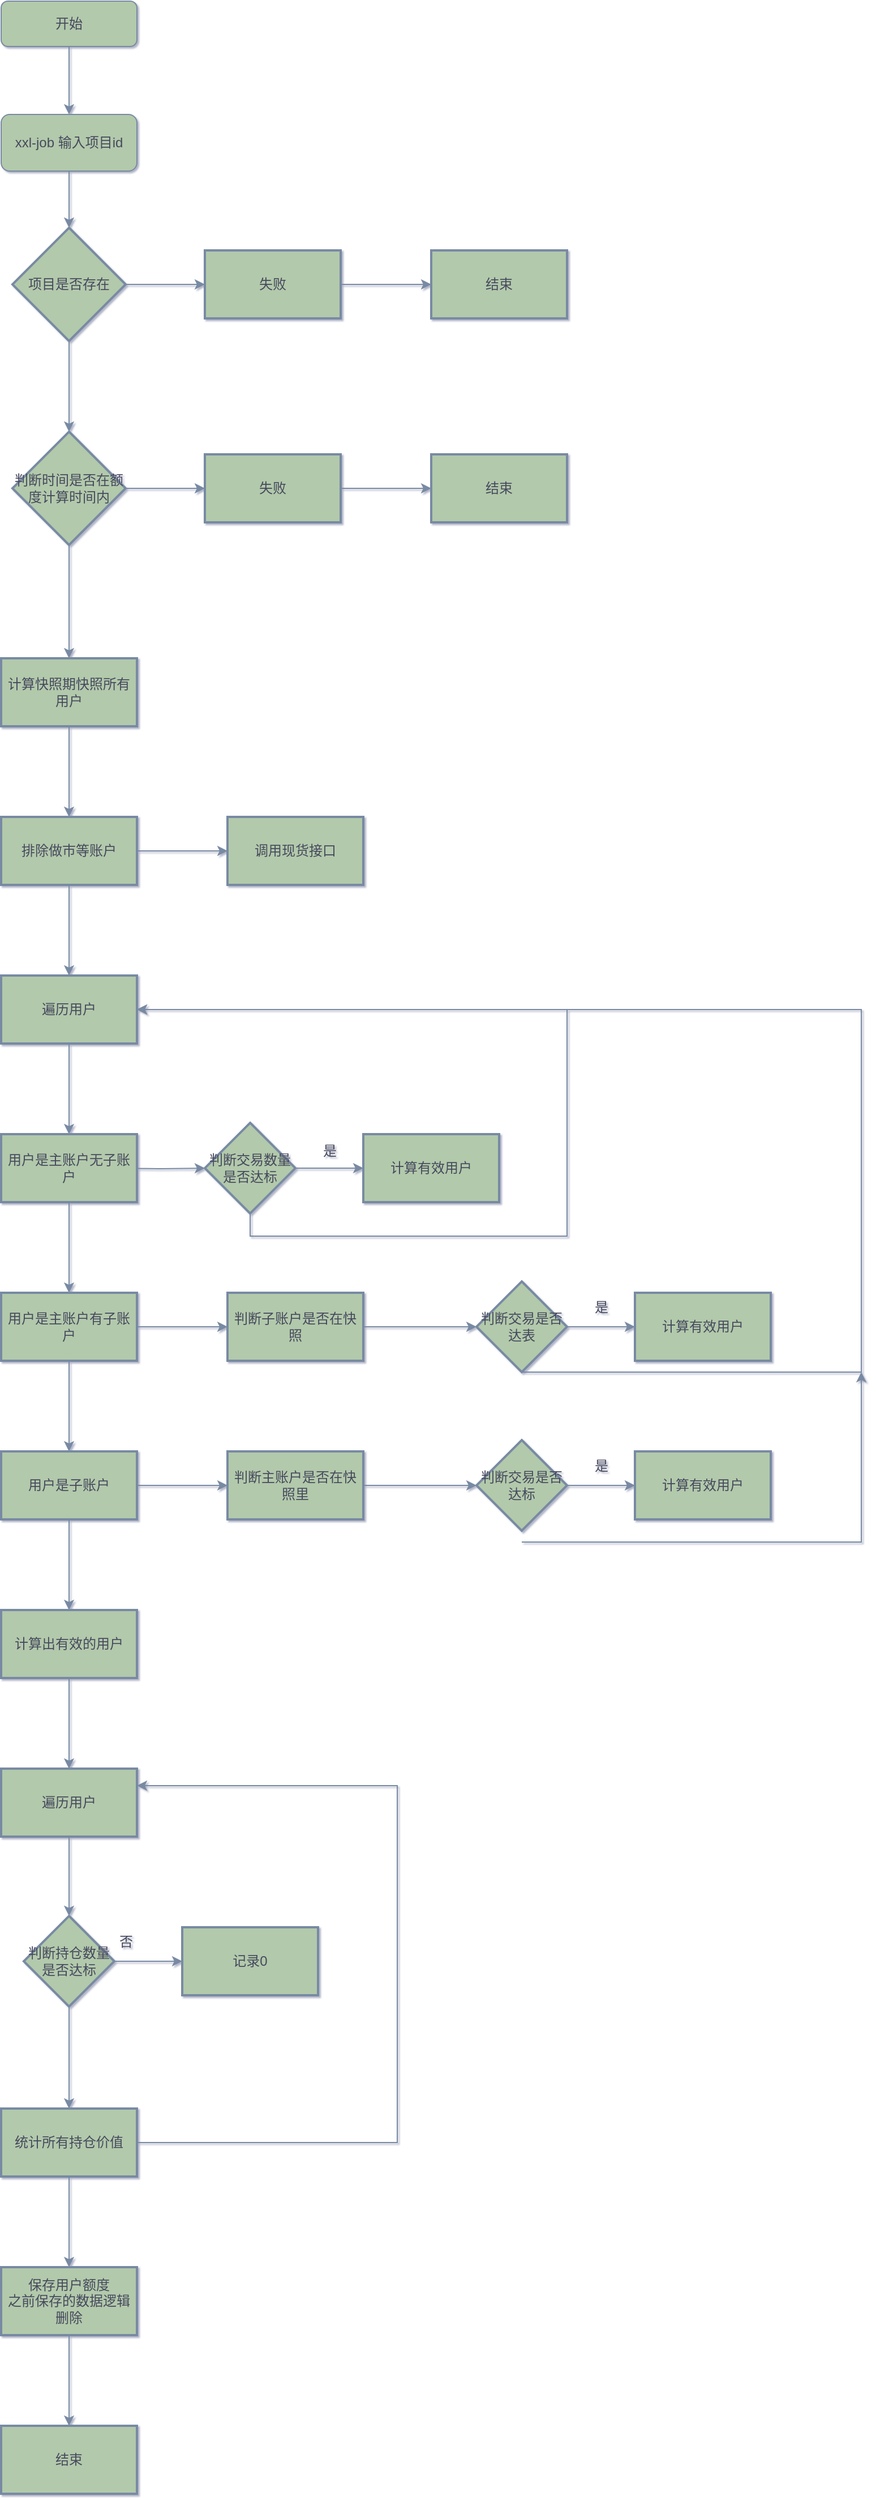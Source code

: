 <mxfile version="21.5.2" type="github">
  <diagram id="C5RBs43oDa-KdzZeNtuy" name="Page-1">
    <mxGraphModel dx="954" dy="500" grid="1" gridSize="10" guides="1" tooltips="1" connect="1" arrows="1" fold="1" page="0" pageScale="1" pageWidth="1200" pageHeight="1920" background="#ffffff" math="0" shadow="1">
      <root>
        <mxCell id="WIyWlLk6GJQsqaUBKTNV-0" />
        <mxCell id="WIyWlLk6GJQsqaUBKTNV-1" parent="WIyWlLk6GJQsqaUBKTNV-0" />
        <mxCell id="XvfhzSGcIjm5qeOm2keL-3" style="edgeStyle=orthogonalEdgeStyle;rounded=0;orthogonalLoop=1;jettySize=auto;html=1;strokeColor=#788AA3;fontColor=#46495D;fillColor=#B2C9AB;" edge="1" parent="WIyWlLk6GJQsqaUBKTNV-1" source="WIyWlLk6GJQsqaUBKTNV-3" target="XvfhzSGcIjm5qeOm2keL-2">
          <mxGeometry relative="1" as="geometry" />
        </mxCell>
        <mxCell id="WIyWlLk6GJQsqaUBKTNV-3" value="开始" style="rounded=1;whiteSpace=wrap;html=1;fontSize=12;glass=0;strokeWidth=1;shadow=0;fillColor=#B2C9AB;strokeColor=#788AA3;labelBackgroundColor=none;fontColor=#46495D;" parent="WIyWlLk6GJQsqaUBKTNV-1" vertex="1">
          <mxGeometry x="160" y="80" width="120" height="40" as="geometry" />
        </mxCell>
        <mxCell id="XvfhzSGcIjm5qeOm2keL-6" style="edgeStyle=orthogonalEdgeStyle;rounded=0;orthogonalLoop=1;jettySize=auto;html=1;entryX=0.5;entryY=0;entryDx=0;entryDy=0;entryPerimeter=0;strokeColor=#788AA3;fontColor=#46495D;fillColor=#B2C9AB;" edge="1" parent="WIyWlLk6GJQsqaUBKTNV-1" source="XvfhzSGcIjm5qeOm2keL-2" target="XvfhzSGcIjm5qeOm2keL-5">
          <mxGeometry relative="1" as="geometry" />
        </mxCell>
        <mxCell id="XvfhzSGcIjm5qeOm2keL-2" value="xxl-job 输入项目id" style="rounded=1;whiteSpace=wrap;html=1;strokeColor=#788AA3;fontColor=#46495D;fillColor=#B2C9AB;" vertex="1" parent="WIyWlLk6GJQsqaUBKTNV-1">
          <mxGeometry x="160" y="180" width="120" height="50" as="geometry" />
        </mxCell>
        <mxCell id="XvfhzSGcIjm5qeOm2keL-9" value="" style="edgeStyle=orthogonalEdgeStyle;rounded=0;orthogonalLoop=1;jettySize=auto;html=1;strokeColor=#788AA3;fontColor=#46495D;fillColor=#B2C9AB;" edge="1" parent="WIyWlLk6GJQsqaUBKTNV-1" source="XvfhzSGcIjm5qeOm2keL-5" target="XvfhzSGcIjm5qeOm2keL-8">
          <mxGeometry relative="1" as="geometry" />
        </mxCell>
        <mxCell id="XvfhzSGcIjm5qeOm2keL-11" value="" style="edgeStyle=orthogonalEdgeStyle;rounded=0;orthogonalLoop=1;jettySize=auto;html=1;strokeColor=#788AA3;fontColor=#46495D;fillColor=#B2C9AB;" edge="1" parent="WIyWlLk6GJQsqaUBKTNV-1" source="XvfhzSGcIjm5qeOm2keL-5" target="XvfhzSGcIjm5qeOm2keL-10">
          <mxGeometry relative="1" as="geometry" />
        </mxCell>
        <mxCell id="XvfhzSGcIjm5qeOm2keL-5" value="项目是否存在" style="strokeWidth=2;html=1;shape=mxgraph.flowchart.decision;whiteSpace=wrap;strokeColor=#788AA3;fontColor=#46495D;fillColor=#B2C9AB;" vertex="1" parent="WIyWlLk6GJQsqaUBKTNV-1">
          <mxGeometry x="170" y="280" width="100" height="100" as="geometry" />
        </mxCell>
        <mxCell id="XvfhzSGcIjm5qeOm2keL-37" value="" style="edgeStyle=orthogonalEdgeStyle;rounded=0;orthogonalLoop=1;jettySize=auto;html=1;strokeColor=#788AA3;fontColor=#46495D;fillColor=#B2C9AB;" edge="1" parent="WIyWlLk6GJQsqaUBKTNV-1" source="XvfhzSGcIjm5qeOm2keL-8" target="XvfhzSGcIjm5qeOm2keL-36">
          <mxGeometry relative="1" as="geometry" />
        </mxCell>
        <mxCell id="XvfhzSGcIjm5qeOm2keL-8" value="失败" style="whiteSpace=wrap;html=1;fillColor=#B2C9AB;strokeColor=#788AA3;fontColor=#46495D;strokeWidth=2;" vertex="1" parent="WIyWlLk6GJQsqaUBKTNV-1">
          <mxGeometry x="340" y="300" width="120" height="60" as="geometry" />
        </mxCell>
        <mxCell id="XvfhzSGcIjm5qeOm2keL-13" value="" style="edgeStyle=orthogonalEdgeStyle;rounded=0;orthogonalLoop=1;jettySize=auto;html=1;strokeColor=#788AA3;fontColor=#46495D;fillColor=#B2C9AB;" edge="1" parent="WIyWlLk6GJQsqaUBKTNV-1" source="XvfhzSGcIjm5qeOm2keL-10" target="XvfhzSGcIjm5qeOm2keL-12">
          <mxGeometry relative="1" as="geometry" />
        </mxCell>
        <mxCell id="XvfhzSGcIjm5qeOm2keL-15" value="" style="edgeStyle=orthogonalEdgeStyle;rounded=0;orthogonalLoop=1;jettySize=auto;html=1;strokeColor=#788AA3;fontColor=#46495D;fillColor=#B2C9AB;" edge="1" parent="WIyWlLk6GJQsqaUBKTNV-1" source="XvfhzSGcIjm5qeOm2keL-10" target="XvfhzSGcIjm5qeOm2keL-14">
          <mxGeometry relative="1" as="geometry" />
        </mxCell>
        <mxCell id="XvfhzSGcIjm5qeOm2keL-10" value="判断时间是否在额度计算时间内" style="strokeWidth=2;html=1;shape=mxgraph.flowchart.decision;whiteSpace=wrap;strokeColor=#788AA3;fontColor=#46495D;fillColor=#B2C9AB;" vertex="1" parent="WIyWlLk6GJQsqaUBKTNV-1">
          <mxGeometry x="170" y="460" width="100" height="100" as="geometry" />
        </mxCell>
        <mxCell id="XvfhzSGcIjm5qeOm2keL-32" value="" style="edgeStyle=orthogonalEdgeStyle;rounded=0;orthogonalLoop=1;jettySize=auto;html=1;strokeColor=#788AA3;fontColor=#46495D;fillColor=#B2C9AB;" edge="1" parent="WIyWlLk6GJQsqaUBKTNV-1" source="XvfhzSGcIjm5qeOm2keL-12" target="XvfhzSGcIjm5qeOm2keL-31">
          <mxGeometry relative="1" as="geometry" />
        </mxCell>
        <mxCell id="XvfhzSGcIjm5qeOm2keL-12" value="失败" style="whiteSpace=wrap;html=1;fillColor=#B2C9AB;strokeColor=#788AA3;fontColor=#46495D;strokeWidth=2;" vertex="1" parent="WIyWlLk6GJQsqaUBKTNV-1">
          <mxGeometry x="340" y="480" width="120" height="60" as="geometry" />
        </mxCell>
        <mxCell id="XvfhzSGcIjm5qeOm2keL-17" value="" style="edgeStyle=orthogonalEdgeStyle;rounded=0;orthogonalLoop=1;jettySize=auto;html=1;strokeColor=#788AA3;fontColor=#46495D;fillColor=#B2C9AB;" edge="1" parent="WIyWlLk6GJQsqaUBKTNV-1" source="XvfhzSGcIjm5qeOm2keL-14" target="XvfhzSGcIjm5qeOm2keL-16">
          <mxGeometry relative="1" as="geometry" />
        </mxCell>
        <mxCell id="XvfhzSGcIjm5qeOm2keL-14" value="计算快照期快照所有用户&lt;br&gt;" style="whiteSpace=wrap;html=1;fillColor=#B2C9AB;strokeColor=#788AA3;fontColor=#46495D;strokeWidth=2;" vertex="1" parent="WIyWlLk6GJQsqaUBKTNV-1">
          <mxGeometry x="160" y="660" width="120" height="60" as="geometry" />
        </mxCell>
        <mxCell id="XvfhzSGcIjm5qeOm2keL-19" value="" style="edgeStyle=orthogonalEdgeStyle;rounded=0;orthogonalLoop=1;jettySize=auto;html=1;strokeColor=#788AA3;fontColor=#46495D;fillColor=#B2C9AB;" edge="1" parent="WIyWlLk6GJQsqaUBKTNV-1" source="XvfhzSGcIjm5qeOm2keL-16" target="XvfhzSGcIjm5qeOm2keL-18">
          <mxGeometry relative="1" as="geometry" />
        </mxCell>
        <mxCell id="XvfhzSGcIjm5qeOm2keL-28" value="" style="edgeStyle=orthogonalEdgeStyle;rounded=0;orthogonalLoop=1;jettySize=auto;html=1;strokeColor=#788AA3;fontColor=#46495D;fillColor=#B2C9AB;" edge="1" parent="WIyWlLk6GJQsqaUBKTNV-1" source="XvfhzSGcIjm5qeOm2keL-16" target="XvfhzSGcIjm5qeOm2keL-27">
          <mxGeometry relative="1" as="geometry" />
        </mxCell>
        <mxCell id="XvfhzSGcIjm5qeOm2keL-16" value="排除做市等账户" style="whiteSpace=wrap;html=1;fillColor=#B2C9AB;strokeColor=#788AA3;fontColor=#46495D;strokeWidth=2;" vertex="1" parent="WIyWlLk6GJQsqaUBKTNV-1">
          <mxGeometry x="160" y="800" width="120" height="60" as="geometry" />
        </mxCell>
        <mxCell id="XvfhzSGcIjm5qeOm2keL-64" value="" style="edgeStyle=orthogonalEdgeStyle;rounded=0;orthogonalLoop=1;jettySize=auto;html=1;strokeColor=#788AA3;fontColor=#46495D;fillColor=#B2C9AB;" edge="1" parent="WIyWlLk6GJQsqaUBKTNV-1" source="XvfhzSGcIjm5qeOm2keL-18" target="XvfhzSGcIjm5qeOm2keL-63">
          <mxGeometry relative="1" as="geometry" />
        </mxCell>
        <mxCell id="XvfhzSGcIjm5qeOm2keL-18" value="遍历用户" style="whiteSpace=wrap;html=1;fillColor=#B2C9AB;strokeColor=#788AA3;fontColor=#46495D;strokeWidth=2;" vertex="1" parent="WIyWlLk6GJQsqaUBKTNV-1">
          <mxGeometry x="160" y="940" width="120" height="60" as="geometry" />
        </mxCell>
        <mxCell id="XvfhzSGcIjm5qeOm2keL-27" value="调用现货接口" style="whiteSpace=wrap;html=1;fillColor=#B2C9AB;strokeColor=#788AA3;fontColor=#46495D;strokeWidth=2;" vertex="1" parent="WIyWlLk6GJQsqaUBKTNV-1">
          <mxGeometry x="360" y="800" width="120" height="60" as="geometry" />
        </mxCell>
        <mxCell id="XvfhzSGcIjm5qeOm2keL-31" value="结束" style="whiteSpace=wrap;html=1;fillColor=#B2C9AB;strokeColor=#788AA3;fontColor=#46495D;strokeWidth=2;" vertex="1" parent="WIyWlLk6GJQsqaUBKTNV-1">
          <mxGeometry x="540" y="480" width="120" height="60" as="geometry" />
        </mxCell>
        <mxCell id="XvfhzSGcIjm5qeOm2keL-36" value="结束" style="whiteSpace=wrap;html=1;fillColor=#B2C9AB;strokeColor=#788AA3;fontColor=#46495D;strokeWidth=2;" vertex="1" parent="WIyWlLk6GJQsqaUBKTNV-1">
          <mxGeometry x="540" y="300" width="120" height="60" as="geometry" />
        </mxCell>
        <mxCell id="XvfhzSGcIjm5qeOm2keL-44" value="" style="edgeStyle=orthogonalEdgeStyle;rounded=0;orthogonalLoop=1;jettySize=auto;html=1;strokeColor=#788AA3;fontColor=#46495D;fillColor=#B2C9AB;" edge="1" parent="WIyWlLk6GJQsqaUBKTNV-1" target="XvfhzSGcIjm5qeOm2keL-43">
          <mxGeometry relative="1" as="geometry">
            <mxPoint x="260" y="1110" as="sourcePoint" />
          </mxGeometry>
        </mxCell>
        <mxCell id="XvfhzSGcIjm5qeOm2keL-52" value="" style="edgeStyle=orthogonalEdgeStyle;rounded=0;orthogonalLoop=1;jettySize=auto;html=1;strokeColor=#788AA3;fontColor=#46495D;fillColor=#B2C9AB;" edge="1" parent="WIyWlLk6GJQsqaUBKTNV-1" source="XvfhzSGcIjm5qeOm2keL-43" target="XvfhzSGcIjm5qeOm2keL-51">
          <mxGeometry relative="1" as="geometry" />
        </mxCell>
        <mxCell id="XvfhzSGcIjm5qeOm2keL-67" style="edgeStyle=orthogonalEdgeStyle;rounded=0;orthogonalLoop=1;jettySize=auto;html=1;entryX=1;entryY=0.5;entryDx=0;entryDy=0;strokeColor=#788AA3;fontColor=#46495D;fillColor=#B2C9AB;" edge="1" parent="WIyWlLk6GJQsqaUBKTNV-1" source="XvfhzSGcIjm5qeOm2keL-43" target="XvfhzSGcIjm5qeOm2keL-18">
          <mxGeometry relative="1" as="geometry">
            <Array as="points">
              <mxPoint x="380" y="1170" />
              <mxPoint x="660" y="1170" />
              <mxPoint x="660" y="970" />
            </Array>
          </mxGeometry>
        </mxCell>
        <mxCell id="XvfhzSGcIjm5qeOm2keL-43" value="判断交易数量是否达标" style="rhombus;whiteSpace=wrap;html=1;fillColor=#B2C9AB;strokeColor=#788AA3;fontColor=#46495D;strokeWidth=2;" vertex="1" parent="WIyWlLk6GJQsqaUBKTNV-1">
          <mxGeometry x="340" y="1070" width="80" height="80" as="geometry" />
        </mxCell>
        <mxCell id="XvfhzSGcIjm5qeOm2keL-51" value="计算有效用户" style="whiteSpace=wrap;html=1;fillColor=#B2C9AB;strokeColor=#788AA3;fontColor=#46495D;strokeWidth=2;" vertex="1" parent="WIyWlLk6GJQsqaUBKTNV-1">
          <mxGeometry x="480" y="1080" width="120" height="60" as="geometry" />
        </mxCell>
        <mxCell id="XvfhzSGcIjm5qeOm2keL-53" value="是" style="text;html=1;align=center;verticalAlign=middle;resizable=0;points=[];autosize=1;strokeColor=none;fillColor=none;fontColor=#46495D;" vertex="1" parent="WIyWlLk6GJQsqaUBKTNV-1">
          <mxGeometry x="430" y="1080" width="40" height="30" as="geometry" />
        </mxCell>
        <mxCell id="XvfhzSGcIjm5qeOm2keL-66" value="" style="edgeStyle=orthogonalEdgeStyle;rounded=0;orthogonalLoop=1;jettySize=auto;html=1;strokeColor=#788AA3;fontColor=#46495D;fillColor=#B2C9AB;" edge="1" parent="WIyWlLk6GJQsqaUBKTNV-1" source="XvfhzSGcIjm5qeOm2keL-63" target="XvfhzSGcIjm5qeOm2keL-65">
          <mxGeometry relative="1" as="geometry" />
        </mxCell>
        <mxCell id="XvfhzSGcIjm5qeOm2keL-63" value="用户是主账户无子账户" style="whiteSpace=wrap;html=1;fillColor=#B2C9AB;strokeColor=#788AA3;fontColor=#46495D;strokeWidth=2;" vertex="1" parent="WIyWlLk6GJQsqaUBKTNV-1">
          <mxGeometry x="160" y="1080" width="120" height="60" as="geometry" />
        </mxCell>
        <mxCell id="XvfhzSGcIjm5qeOm2keL-69" value="" style="edgeStyle=orthogonalEdgeStyle;rounded=0;orthogonalLoop=1;jettySize=auto;html=1;strokeColor=#788AA3;fontColor=#46495D;fillColor=#B2C9AB;" edge="1" parent="WIyWlLk6GJQsqaUBKTNV-1" source="XvfhzSGcIjm5qeOm2keL-65" target="XvfhzSGcIjm5qeOm2keL-68">
          <mxGeometry relative="1" as="geometry" />
        </mxCell>
        <mxCell id="XvfhzSGcIjm5qeOm2keL-83" value="" style="edgeStyle=orthogonalEdgeStyle;rounded=0;orthogonalLoop=1;jettySize=auto;html=1;strokeColor=#788AA3;fontColor=#46495D;fillColor=#B2C9AB;" edge="1" parent="WIyWlLk6GJQsqaUBKTNV-1" source="XvfhzSGcIjm5qeOm2keL-65" target="XvfhzSGcIjm5qeOm2keL-82">
          <mxGeometry relative="1" as="geometry" />
        </mxCell>
        <mxCell id="XvfhzSGcIjm5qeOm2keL-65" value="用户是主账户有子账户" style="whiteSpace=wrap;html=1;fillColor=#B2C9AB;strokeColor=#788AA3;fontColor=#46495D;strokeWidth=2;" vertex="1" parent="WIyWlLk6GJQsqaUBKTNV-1">
          <mxGeometry x="160" y="1220" width="120" height="60" as="geometry" />
        </mxCell>
        <mxCell id="XvfhzSGcIjm5qeOm2keL-73" value="" style="edgeStyle=orthogonalEdgeStyle;rounded=0;orthogonalLoop=1;jettySize=auto;html=1;strokeColor=#788AA3;fontColor=#46495D;fillColor=#B2C9AB;" edge="1" parent="WIyWlLk6GJQsqaUBKTNV-1" source="XvfhzSGcIjm5qeOm2keL-68" target="XvfhzSGcIjm5qeOm2keL-72">
          <mxGeometry relative="1" as="geometry" />
        </mxCell>
        <mxCell id="XvfhzSGcIjm5qeOm2keL-68" value="判断子账户是否在快照" style="whiteSpace=wrap;html=1;fillColor=#B2C9AB;strokeColor=#788AA3;fontColor=#46495D;strokeWidth=2;" vertex="1" parent="WIyWlLk6GJQsqaUBKTNV-1">
          <mxGeometry x="360" y="1220" width="120" height="60" as="geometry" />
        </mxCell>
        <mxCell id="XvfhzSGcIjm5qeOm2keL-75" value="" style="edgeStyle=orthogonalEdgeStyle;rounded=0;orthogonalLoop=1;jettySize=auto;html=1;strokeColor=#788AA3;fontColor=#46495D;fillColor=#B2C9AB;" edge="1" parent="WIyWlLk6GJQsqaUBKTNV-1" source="XvfhzSGcIjm5qeOm2keL-72" target="XvfhzSGcIjm5qeOm2keL-74">
          <mxGeometry relative="1" as="geometry" />
        </mxCell>
        <mxCell id="XvfhzSGcIjm5qeOm2keL-72" value="判断交易是否达表" style="rhombus;whiteSpace=wrap;html=1;fillColor=#B2C9AB;strokeColor=#788AA3;fontColor=#46495D;strokeWidth=2;" vertex="1" parent="WIyWlLk6GJQsqaUBKTNV-1">
          <mxGeometry x="580" y="1210" width="80" height="80" as="geometry" />
        </mxCell>
        <mxCell id="XvfhzSGcIjm5qeOm2keL-74" value="计算有效用户" style="whiteSpace=wrap;html=1;fillColor=#B2C9AB;strokeColor=#788AA3;fontColor=#46495D;strokeWidth=2;" vertex="1" parent="WIyWlLk6GJQsqaUBKTNV-1">
          <mxGeometry x="720" y="1220" width="120" height="60" as="geometry" />
        </mxCell>
        <mxCell id="XvfhzSGcIjm5qeOm2keL-76" value="是" style="text;html=1;align=center;verticalAlign=middle;resizable=0;points=[];autosize=1;strokeColor=none;fillColor=none;fontColor=#46495D;" vertex="1" parent="WIyWlLk6GJQsqaUBKTNV-1">
          <mxGeometry x="670" y="1218" width="40" height="30" as="geometry" />
        </mxCell>
        <mxCell id="XvfhzSGcIjm5qeOm2keL-81" value="" style="endArrow=classic;html=1;rounded=0;strokeColor=#788AA3;fontColor=#46495D;fillColor=#B2C9AB;exitX=0.5;exitY=1;exitDx=0;exitDy=0;" edge="1" parent="WIyWlLk6GJQsqaUBKTNV-1" source="XvfhzSGcIjm5qeOm2keL-72">
          <mxGeometry width="50" height="50" relative="1" as="geometry">
            <mxPoint x="460" y="1220" as="sourcePoint" />
            <mxPoint x="280" y="970" as="targetPoint" />
            <Array as="points">
              <mxPoint x="920" y="1290" />
              <mxPoint x="920" y="970" />
            </Array>
          </mxGeometry>
        </mxCell>
        <mxCell id="XvfhzSGcIjm5qeOm2keL-85" value="" style="edgeStyle=orthogonalEdgeStyle;rounded=0;orthogonalLoop=1;jettySize=auto;html=1;strokeColor=#788AA3;fontColor=#46495D;fillColor=#B2C9AB;" edge="1" parent="WIyWlLk6GJQsqaUBKTNV-1" source="XvfhzSGcIjm5qeOm2keL-82" target="XvfhzSGcIjm5qeOm2keL-84">
          <mxGeometry relative="1" as="geometry" />
        </mxCell>
        <mxCell id="XvfhzSGcIjm5qeOm2keL-94" value="" style="edgeStyle=orthogonalEdgeStyle;rounded=0;orthogonalLoop=1;jettySize=auto;html=1;strokeColor=#788AA3;fontColor=#46495D;fillColor=#B2C9AB;" edge="1" parent="WIyWlLk6GJQsqaUBKTNV-1" source="XvfhzSGcIjm5qeOm2keL-82" target="XvfhzSGcIjm5qeOm2keL-93">
          <mxGeometry relative="1" as="geometry" />
        </mxCell>
        <mxCell id="XvfhzSGcIjm5qeOm2keL-82" value="用户是子账户" style="whiteSpace=wrap;html=1;fillColor=#B2C9AB;strokeColor=#788AA3;fontColor=#46495D;strokeWidth=2;" vertex="1" parent="WIyWlLk6GJQsqaUBKTNV-1">
          <mxGeometry x="160" y="1360" width="120" height="60" as="geometry" />
        </mxCell>
        <mxCell id="XvfhzSGcIjm5qeOm2keL-88" value="" style="edgeStyle=orthogonalEdgeStyle;rounded=0;orthogonalLoop=1;jettySize=auto;html=1;strokeColor=#788AA3;fontColor=#46495D;fillColor=#B2C9AB;" edge="1" parent="WIyWlLk6GJQsqaUBKTNV-1" source="XvfhzSGcIjm5qeOm2keL-84" target="XvfhzSGcIjm5qeOm2keL-87">
          <mxGeometry relative="1" as="geometry" />
        </mxCell>
        <mxCell id="XvfhzSGcIjm5qeOm2keL-84" value="判断主账户是否在快照里" style="whiteSpace=wrap;html=1;fillColor=#B2C9AB;strokeColor=#788AA3;fontColor=#46495D;strokeWidth=2;" vertex="1" parent="WIyWlLk6GJQsqaUBKTNV-1">
          <mxGeometry x="360" y="1360" width="120" height="60" as="geometry" />
        </mxCell>
        <mxCell id="XvfhzSGcIjm5qeOm2keL-90" value="" style="edgeStyle=orthogonalEdgeStyle;rounded=0;orthogonalLoop=1;jettySize=auto;html=1;strokeColor=#788AA3;fontColor=#46495D;fillColor=#B2C9AB;" edge="1" parent="WIyWlLk6GJQsqaUBKTNV-1" source="XvfhzSGcIjm5qeOm2keL-87" target="XvfhzSGcIjm5qeOm2keL-89">
          <mxGeometry relative="1" as="geometry" />
        </mxCell>
        <mxCell id="XvfhzSGcIjm5qeOm2keL-87" value="判断交易是否达标" style="rhombus;whiteSpace=wrap;html=1;fillColor=#B2C9AB;strokeColor=#788AA3;fontColor=#46495D;strokeWidth=2;" vertex="1" parent="WIyWlLk6GJQsqaUBKTNV-1">
          <mxGeometry x="580" y="1350" width="80" height="80" as="geometry" />
        </mxCell>
        <mxCell id="XvfhzSGcIjm5qeOm2keL-89" value="计算有效用户" style="whiteSpace=wrap;html=1;fillColor=#B2C9AB;strokeColor=#788AA3;fontColor=#46495D;strokeWidth=2;" vertex="1" parent="WIyWlLk6GJQsqaUBKTNV-1">
          <mxGeometry x="720" y="1360" width="120" height="60" as="geometry" />
        </mxCell>
        <mxCell id="XvfhzSGcIjm5qeOm2keL-91" value="是" style="text;html=1;align=center;verticalAlign=middle;resizable=0;points=[];autosize=1;strokeColor=none;fillColor=none;fontColor=#46495D;" vertex="1" parent="WIyWlLk6GJQsqaUBKTNV-1">
          <mxGeometry x="670" y="1358" width="40" height="30" as="geometry" />
        </mxCell>
        <mxCell id="XvfhzSGcIjm5qeOm2keL-92" value="" style="endArrow=classic;html=1;rounded=0;strokeColor=#788AA3;fontColor=#46495D;fillColor=#B2C9AB;" edge="1" parent="WIyWlLk6GJQsqaUBKTNV-1">
          <mxGeometry width="50" height="50" relative="1" as="geometry">
            <mxPoint x="620" y="1440" as="sourcePoint" />
            <mxPoint x="920" y="1290" as="targetPoint" />
            <Array as="points">
              <mxPoint x="920" y="1440" />
            </Array>
          </mxGeometry>
        </mxCell>
        <mxCell id="XvfhzSGcIjm5qeOm2keL-96" value="" style="edgeStyle=orthogonalEdgeStyle;rounded=0;orthogonalLoop=1;jettySize=auto;html=1;strokeColor=#788AA3;fontColor=#46495D;fillColor=#B2C9AB;" edge="1" parent="WIyWlLk6GJQsqaUBKTNV-1" source="XvfhzSGcIjm5qeOm2keL-93" target="XvfhzSGcIjm5qeOm2keL-95">
          <mxGeometry relative="1" as="geometry" />
        </mxCell>
        <mxCell id="XvfhzSGcIjm5qeOm2keL-93" value="计算出有效的用户" style="whiteSpace=wrap;html=1;fillColor=#B2C9AB;strokeColor=#788AA3;fontColor=#46495D;strokeWidth=2;" vertex="1" parent="WIyWlLk6GJQsqaUBKTNV-1">
          <mxGeometry x="160" y="1500" width="120" height="60" as="geometry" />
        </mxCell>
        <mxCell id="XvfhzSGcIjm5qeOm2keL-98" value="" style="edgeStyle=orthogonalEdgeStyle;rounded=0;orthogonalLoop=1;jettySize=auto;html=1;strokeColor=#788AA3;fontColor=#46495D;fillColor=#B2C9AB;" edge="1" parent="WIyWlLk6GJQsqaUBKTNV-1" source="XvfhzSGcIjm5qeOm2keL-95" target="XvfhzSGcIjm5qeOm2keL-97">
          <mxGeometry relative="1" as="geometry" />
        </mxCell>
        <mxCell id="XvfhzSGcIjm5qeOm2keL-95" value="遍历用户" style="whiteSpace=wrap;html=1;fillColor=#B2C9AB;strokeColor=#788AA3;fontColor=#46495D;strokeWidth=2;" vertex="1" parent="WIyWlLk6GJQsqaUBKTNV-1">
          <mxGeometry x="160" y="1640" width="120" height="60" as="geometry" />
        </mxCell>
        <mxCell id="XvfhzSGcIjm5qeOm2keL-101" value="" style="edgeStyle=orthogonalEdgeStyle;rounded=0;orthogonalLoop=1;jettySize=auto;html=1;strokeColor=#788AA3;fontColor=#46495D;fillColor=#B2C9AB;" edge="1" parent="WIyWlLk6GJQsqaUBKTNV-1" source="XvfhzSGcIjm5qeOm2keL-97" target="XvfhzSGcIjm5qeOm2keL-100">
          <mxGeometry relative="1" as="geometry" />
        </mxCell>
        <mxCell id="XvfhzSGcIjm5qeOm2keL-104" value="" style="edgeStyle=orthogonalEdgeStyle;rounded=0;orthogonalLoop=1;jettySize=auto;html=1;strokeColor=#788AA3;fontColor=#46495D;fillColor=#B2C9AB;" edge="1" parent="WIyWlLk6GJQsqaUBKTNV-1" source="XvfhzSGcIjm5qeOm2keL-97" target="XvfhzSGcIjm5qeOm2keL-103">
          <mxGeometry relative="1" as="geometry" />
        </mxCell>
        <mxCell id="XvfhzSGcIjm5qeOm2keL-97" value="判断持仓数量是否达标" style="rhombus;whiteSpace=wrap;html=1;fillColor=#B2C9AB;strokeColor=#788AA3;fontColor=#46495D;strokeWidth=2;" vertex="1" parent="WIyWlLk6GJQsqaUBKTNV-1">
          <mxGeometry x="180" y="1770" width="80" height="80" as="geometry" />
        </mxCell>
        <mxCell id="XvfhzSGcIjm5qeOm2keL-100" value="记录0" style="whiteSpace=wrap;html=1;fillColor=#B2C9AB;strokeColor=#788AA3;fontColor=#46495D;strokeWidth=2;" vertex="1" parent="WIyWlLk6GJQsqaUBKTNV-1">
          <mxGeometry x="320" y="1780" width="120" height="60" as="geometry" />
        </mxCell>
        <mxCell id="XvfhzSGcIjm5qeOm2keL-102" value="否" style="text;html=1;align=center;verticalAlign=middle;resizable=0;points=[];autosize=1;strokeColor=none;fillColor=none;fontColor=#46495D;" vertex="1" parent="WIyWlLk6GJQsqaUBKTNV-1">
          <mxGeometry x="250" y="1778" width="40" height="30" as="geometry" />
        </mxCell>
        <mxCell id="XvfhzSGcIjm5qeOm2keL-105" style="edgeStyle=orthogonalEdgeStyle;rounded=0;orthogonalLoop=1;jettySize=auto;html=1;entryX=1;entryY=0.25;entryDx=0;entryDy=0;strokeColor=#788AA3;fontColor=#46495D;fillColor=#B2C9AB;" edge="1" parent="WIyWlLk6GJQsqaUBKTNV-1" source="XvfhzSGcIjm5qeOm2keL-103" target="XvfhzSGcIjm5qeOm2keL-95">
          <mxGeometry relative="1" as="geometry">
            <Array as="points">
              <mxPoint x="510" y="1970" />
              <mxPoint x="510" y="1655" />
            </Array>
          </mxGeometry>
        </mxCell>
        <mxCell id="XvfhzSGcIjm5qeOm2keL-107" value="" style="edgeStyle=orthogonalEdgeStyle;rounded=0;orthogonalLoop=1;jettySize=auto;html=1;strokeColor=#788AA3;fontColor=#46495D;fillColor=#B2C9AB;" edge="1" parent="WIyWlLk6GJQsqaUBKTNV-1" source="XvfhzSGcIjm5qeOm2keL-103" target="XvfhzSGcIjm5qeOm2keL-106">
          <mxGeometry relative="1" as="geometry" />
        </mxCell>
        <mxCell id="XvfhzSGcIjm5qeOm2keL-103" value="统计所有持仓价值" style="whiteSpace=wrap;html=1;fillColor=#B2C9AB;strokeColor=#788AA3;fontColor=#46495D;strokeWidth=2;" vertex="1" parent="WIyWlLk6GJQsqaUBKTNV-1">
          <mxGeometry x="160" y="1940" width="120" height="60" as="geometry" />
        </mxCell>
        <mxCell id="XvfhzSGcIjm5qeOm2keL-109" value="" style="edgeStyle=orthogonalEdgeStyle;rounded=0;orthogonalLoop=1;jettySize=auto;html=1;strokeColor=#788AA3;fontColor=#46495D;fillColor=#B2C9AB;" edge="1" parent="WIyWlLk6GJQsqaUBKTNV-1" source="XvfhzSGcIjm5qeOm2keL-106" target="XvfhzSGcIjm5qeOm2keL-108">
          <mxGeometry relative="1" as="geometry" />
        </mxCell>
        <mxCell id="XvfhzSGcIjm5qeOm2keL-106" value="保存用户额度&lt;br&gt;之前保存的数据逻辑删除" style="whiteSpace=wrap;html=1;fillColor=#B2C9AB;strokeColor=#788AA3;fontColor=#46495D;strokeWidth=2;" vertex="1" parent="WIyWlLk6GJQsqaUBKTNV-1">
          <mxGeometry x="160" y="2080" width="120" height="60" as="geometry" />
        </mxCell>
        <mxCell id="XvfhzSGcIjm5qeOm2keL-108" value="结束" style="whiteSpace=wrap;html=1;fillColor=#B2C9AB;strokeColor=#788AA3;fontColor=#46495D;strokeWidth=2;" vertex="1" parent="WIyWlLk6GJQsqaUBKTNV-1">
          <mxGeometry x="160" y="2220" width="120" height="60" as="geometry" />
        </mxCell>
      </root>
    </mxGraphModel>
  </diagram>
</mxfile>

